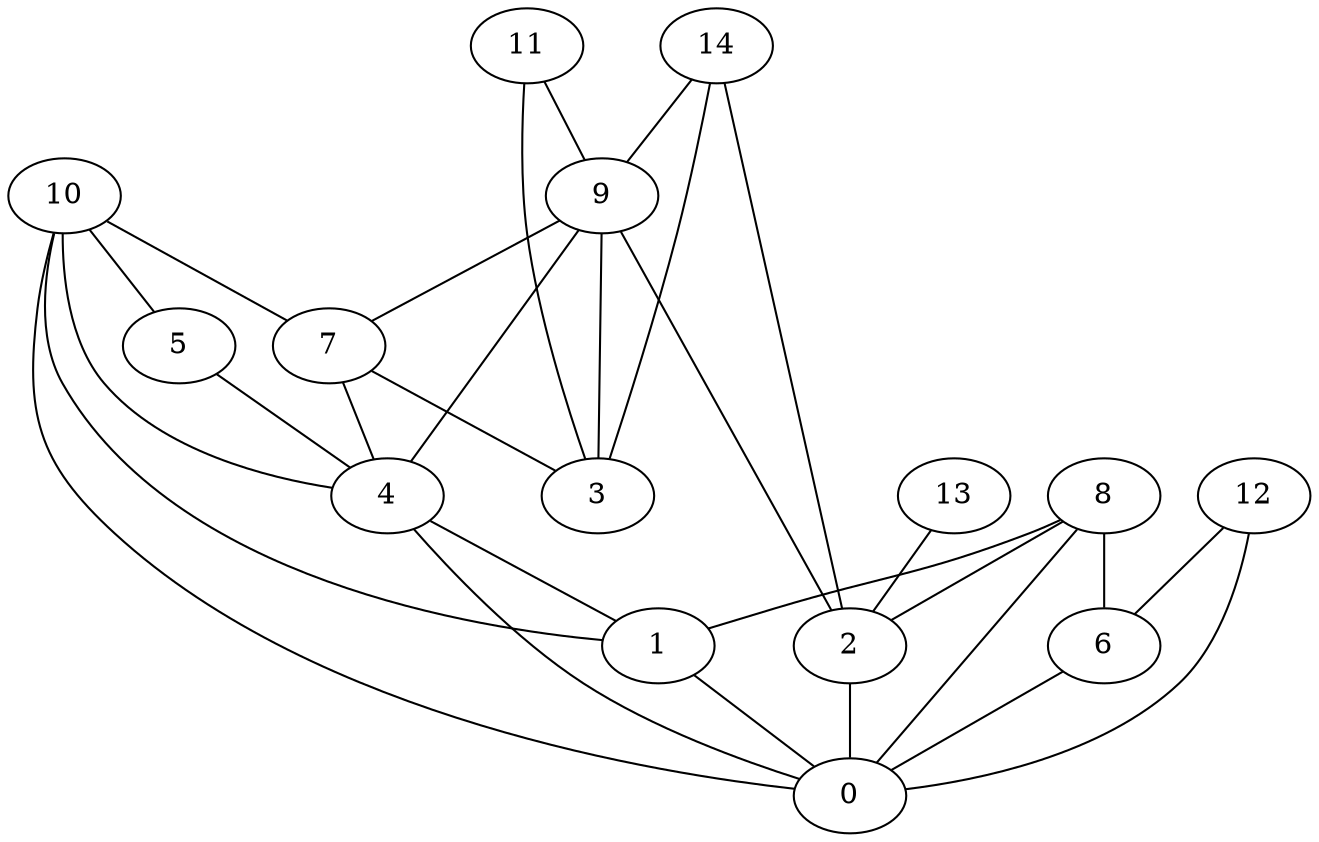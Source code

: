 digraph "sensornet-topology" {
label = "";
rankdir="BT";"0"->"1" [arrowhead = "both"] 
"0"->"2" [arrowhead = "both"] 
"0"->"4" [arrowhead = "both"] 
"0"->"6" [arrowhead = "both"] 
"0"->"8" [arrowhead = "both"] 
"0"->"10" [arrowhead = "both"] 
"0"->"12" [arrowhead = "both"] 
"1"->"4" [arrowhead = "both"] 
"1"->"8" [arrowhead = "both"] 
"1"->"10" [arrowhead = "both"] 
"2"->"8" [arrowhead = "both"] 
"2"->"9" [arrowhead = "both"] 
"2"->"13" [arrowhead = "both"] 
"2"->"14" [arrowhead = "both"] 
"3"->"7" [arrowhead = "both"] 
"3"->"9" [arrowhead = "both"] 
"3"->"11" [arrowhead = "both"] 
"3"->"14" [arrowhead = "both"] 
"4"->"5" [arrowhead = "both"] 
"4"->"7" [arrowhead = "both"] 
"4"->"9" [arrowhead = "both"] 
"4"->"10" [arrowhead = "both"] 
"5"->"10" [arrowhead = "both"] 
"6"->"8" [arrowhead = "both"] 
"6"->"12" [arrowhead = "both"] 
"7"->"9" [arrowhead = "both"] 
"7"->"10" [arrowhead = "both"] 
"9"->"11" [arrowhead = "both"] 
"9"->"14" [arrowhead = "both"] 
}